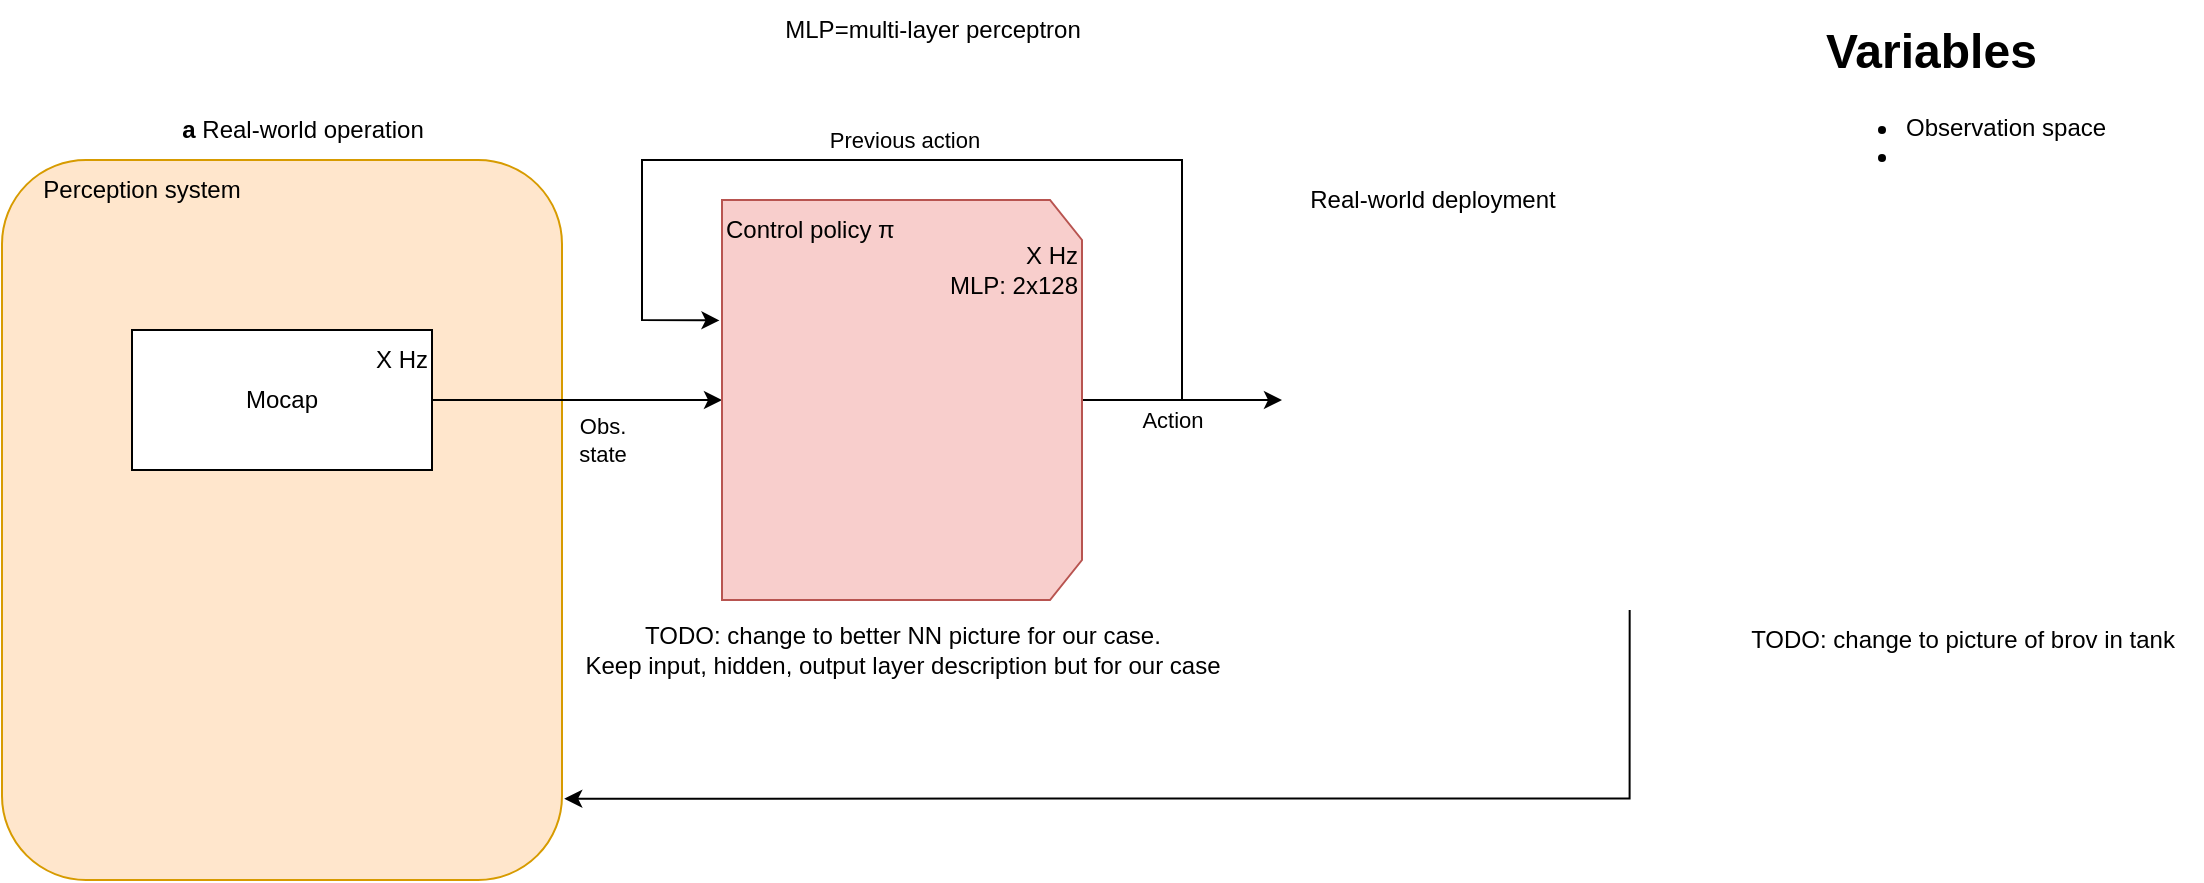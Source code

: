 <mxfile version="26.1.1">
  <diagram name="Page-1" id="gdyFtLx7PJCrjDiUKouo">
    <mxGraphModel dx="1050" dy="600" grid="1" gridSize="10" guides="1" tooltips="1" connect="1" arrows="1" fold="1" page="1" pageScale="1" pageWidth="850" pageHeight="1100" math="0" shadow="0">
      <root>
        <mxCell id="0" />
        <mxCell id="1" parent="0" />
        <mxCell id="KSEN4iGP1RPTjicuWni1-1" value="&lt;b&gt;a&lt;/b&gt; Real-world operation" style="text;html=1;align=center;verticalAlign=middle;resizable=0;points=[];autosize=1;strokeColor=none;fillColor=none;" vertex="1" parent="1">
          <mxGeometry x="120" y="90" width="140" height="30" as="geometry" />
        </mxCell>
        <mxCell id="KSEN4iGP1RPTjicuWni1-2" value="" style="rounded=1;whiteSpace=wrap;html=1;align=left;fillColor=#ffe6cc;strokeColor=#d79b00;" vertex="1" parent="1">
          <mxGeometry x="40" y="120" width="280" height="360" as="geometry" />
        </mxCell>
        <mxCell id="KSEN4iGP1RPTjicuWni1-3" value="Perception system" style="text;html=1;align=center;verticalAlign=middle;whiteSpace=wrap;rounded=0;" vertex="1" parent="1">
          <mxGeometry x="50" y="120" width="120" height="30" as="geometry" />
        </mxCell>
        <mxCell id="KSEN4iGP1RPTjicuWni1-6" style="edgeStyle=orthogonalEdgeStyle;rounded=0;orthogonalLoop=1;jettySize=auto;html=1;exitX=1;exitY=0.5;exitDx=0;exitDy=0;entryX=0.5;entryY=1;entryDx=0;entryDy=0;" edge="1" parent="1" source="KSEN4iGP1RPTjicuWni1-4" target="KSEN4iGP1RPTjicuWni1-10">
          <mxGeometry relative="1" as="geometry">
            <mxPoint x="360" y="200" as="targetPoint" />
          </mxGeometry>
        </mxCell>
        <mxCell id="KSEN4iGP1RPTjicuWni1-7" value="Obs.&lt;div&gt;state&lt;/div&gt;" style="edgeLabel;html=1;align=center;verticalAlign=middle;resizable=0;points=[];fontColor=default;labelBackgroundColor=none;" vertex="1" connectable="0" parent="KSEN4iGP1RPTjicuWni1-6">
          <mxGeometry x="-0.365" y="-1" relative="1" as="geometry">
            <mxPoint x="39" y="19" as="offset" />
          </mxGeometry>
        </mxCell>
        <mxCell id="KSEN4iGP1RPTjicuWni1-4" value="Mocap" style="rounded=0;whiteSpace=wrap;html=1;" vertex="1" parent="1">
          <mxGeometry x="105" y="205" width="150" height="70" as="geometry" />
        </mxCell>
        <mxCell id="KSEN4iGP1RPTjicuWni1-8" value="&lt;h1 style=&quot;margin-top: 0px;&quot;&gt;Variables&lt;/h1&gt;&lt;p&gt;&lt;/p&gt;&lt;ul&gt;&lt;li&gt;Observation space&lt;/li&gt;&lt;li&gt;&lt;br&gt;&lt;/li&gt;&lt;/ul&gt;&lt;p&gt;&lt;/p&gt;" style="text;html=1;whiteSpace=wrap;overflow=hidden;rounded=0;" vertex="1" parent="1">
          <mxGeometry x="950" y="45" width="180" height="120" as="geometry" />
        </mxCell>
        <mxCell id="KSEN4iGP1RPTjicuWni1-9" value="X Hz" style="text;html=1;align=right;verticalAlign=middle;whiteSpace=wrap;rounded=0;" vertex="1" parent="1">
          <mxGeometry x="195" y="205" width="60" height="30" as="geometry" />
        </mxCell>
        <mxCell id="KSEN4iGP1RPTjicuWni1-16" style="edgeStyle=orthogonalEdgeStyle;rounded=0;orthogonalLoop=1;jettySize=auto;html=1;exitX=0.5;exitY=0;exitDx=0;exitDy=0;" edge="1" parent="1" source="KSEN4iGP1RPTjicuWni1-10">
          <mxGeometry relative="1" as="geometry">
            <mxPoint x="680" y="240" as="targetPoint" />
          </mxGeometry>
        </mxCell>
        <mxCell id="KSEN4iGP1RPTjicuWni1-17" value="Action" style="edgeLabel;html=1;align=center;verticalAlign=middle;resizable=0;points=[];" vertex="1" connectable="0" parent="KSEN4iGP1RPTjicuWni1-16">
          <mxGeometry x="-0.116" y="-2" relative="1" as="geometry">
            <mxPoint y="8" as="offset" />
          </mxGeometry>
        </mxCell>
        <mxCell id="KSEN4iGP1RPTjicuWni1-10" value="" style="shape=loopLimit;whiteSpace=wrap;html=1;direction=south;fillColor=#f8cecc;strokeColor=#b85450;" vertex="1" parent="1">
          <mxGeometry x="400" y="140" width="180" height="200" as="geometry" />
        </mxCell>
        <mxCell id="KSEN4iGP1RPTjicuWni1-11" value="Control policy&amp;nbsp;π" style="text;html=1;align=left;verticalAlign=middle;whiteSpace=wrap;rounded=0;" vertex="1" parent="1">
          <mxGeometry x="400" y="140" width="100" height="30" as="geometry" />
        </mxCell>
        <mxCell id="KSEN4iGP1RPTjicuWni1-12" value="X Hz&lt;br&gt;MLP: 2x128" style="text;html=1;align=right;verticalAlign=middle;whiteSpace=wrap;rounded=0;" vertex="1" parent="1">
          <mxGeometry x="480" y="160" width="100" height="30" as="geometry" />
        </mxCell>
        <mxCell id="KSEN4iGP1RPTjicuWni1-13" value="MLP=multi-layer perceptron" style="text;html=1;align=center;verticalAlign=middle;resizable=0;points=[];autosize=1;strokeColor=none;fillColor=none;" vertex="1" parent="1">
          <mxGeometry x="420" y="40" width="170" height="30" as="geometry" />
        </mxCell>
        <mxCell id="KSEN4iGP1RPTjicuWni1-14" value="" style="shape=image;verticalLabelPosition=bottom;labelBackgroundColor=default;verticalAlign=top;aspect=fixed;imageAspect=0;image=https://miro.medium.com/v2/resize:fit:682/1*H4f1fn16buJ0ISijyzuVOw.png;" vertex="1" parent="1">
          <mxGeometry x="415.37" y="205" width="149.26" height="130" as="geometry" />
        </mxCell>
        <mxCell id="KSEN4iGP1RPTjicuWni1-15" value="TODO: change to better NN picture for our case.&lt;div&gt;Keep input, hidden, output layer description but for our case&lt;/div&gt;" style="text;html=1;align=center;verticalAlign=middle;resizable=0;points=[];autosize=1;strokeColor=none;fillColor=none;" vertex="1" parent="1">
          <mxGeometry x="320" y="345" width="340" height="40" as="geometry" />
        </mxCell>
        <mxCell id="KSEN4iGP1RPTjicuWni1-19" value="" style="endArrow=classic;html=1;rounded=0;entryX=0.301;entryY=1.007;entryDx=0;entryDy=0;entryPerimeter=0;" edge="1" parent="1" target="KSEN4iGP1RPTjicuWni1-10">
          <mxGeometry width="50" height="50" relative="1" as="geometry">
            <mxPoint x="630" y="240" as="sourcePoint" />
            <mxPoint x="360" y="220" as="targetPoint" />
            <Array as="points">
              <mxPoint x="630" y="120" />
              <mxPoint x="360" y="120" />
              <mxPoint x="360" y="200" />
            </Array>
          </mxGeometry>
        </mxCell>
        <mxCell id="KSEN4iGP1RPTjicuWni1-22" value="Previous action" style="edgeLabel;html=1;align=center;verticalAlign=middle;resizable=0;points=[];" vertex="1" connectable="0" parent="KSEN4iGP1RPTjicuWni1-19">
          <mxGeometry x="0.04" y="-2" relative="1" as="geometry">
            <mxPoint x="5" y="-8" as="offset" />
          </mxGeometry>
        </mxCell>
        <mxCell id="KSEN4iGP1RPTjicuWni1-28" style="edgeStyle=orthogonalEdgeStyle;rounded=0;orthogonalLoop=1;jettySize=auto;html=1;exitX=0.5;exitY=1;exitDx=0;exitDy=0;entryX=1.004;entryY=0.887;entryDx=0;entryDy=0;entryPerimeter=0;" edge="1" parent="1" source="KSEN4iGP1RPTjicuWni1-23" target="KSEN4iGP1RPTjicuWni1-2">
          <mxGeometry relative="1" as="geometry">
            <mxPoint x="730" y="530" as="targetPoint" />
          </mxGeometry>
        </mxCell>
        <mxCell id="KSEN4iGP1RPTjicuWni1-23" value="" style="shape=image;verticalLabelPosition=bottom;labelBackgroundColor=default;verticalAlign=top;aspect=fixed;imageAspect=0;image=https://www.substore.fi/tuotekuvat/1140x/BlueROV2.jpg;" vertex="1" parent="1">
          <mxGeometry x="680" y="155" width="347.67" height="190" as="geometry" />
        </mxCell>
        <mxCell id="KSEN4iGP1RPTjicuWni1-25" value="Real-world deployment" style="text;html=1;align=center;verticalAlign=middle;resizable=0;points=[];autosize=1;strokeColor=none;fillColor=none;" vertex="1" parent="1">
          <mxGeometry x="680" y="125" width="150" height="30" as="geometry" />
        </mxCell>
        <mxCell id="KSEN4iGP1RPTjicuWni1-26" value="TODO: change to picture of brov in tank" style="text;html=1;align=center;verticalAlign=middle;resizable=0;points=[];autosize=1;strokeColor=none;fillColor=none;" vertex="1" parent="1">
          <mxGeometry x="900" y="345" width="240" height="30" as="geometry" />
        </mxCell>
      </root>
    </mxGraphModel>
  </diagram>
</mxfile>
